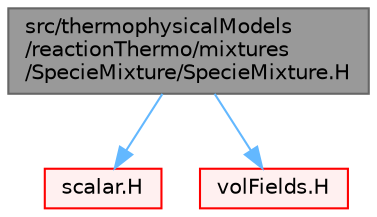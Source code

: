 digraph "src/thermophysicalModels/reactionThermo/mixtures/SpecieMixture/SpecieMixture.H"
{
 // LATEX_PDF_SIZE
  bgcolor="transparent";
  edge [fontname=Helvetica,fontsize=10,labelfontname=Helvetica,labelfontsize=10];
  node [fontname=Helvetica,fontsize=10,shape=box,height=0.2,width=0.4];
  Node1 [id="Node000001",label="src/thermophysicalModels\l/reactionThermo/mixtures\l/SpecieMixture/SpecieMixture.H",height=0.2,width=0.4,color="gray40", fillcolor="grey60", style="filled", fontcolor="black",tooltip=" "];
  Node1 -> Node2 [id="edge1_Node000001_Node000002",color="steelblue1",style="solid",tooltip=" "];
  Node2 [id="Node000002",label="scalar.H",height=0.2,width=0.4,color="red", fillcolor="#FFF0F0", style="filled",URL="$scalar_8H.html",tooltip=" "];
  Node1 -> Node33 [id="edge2_Node000001_Node000033",color="steelblue1",style="solid",tooltip=" "];
  Node33 [id="Node000033",label="volFields.H",height=0.2,width=0.4,color="red", fillcolor="#FFF0F0", style="filled",URL="$volFields_8H.html",tooltip=" "];
}
